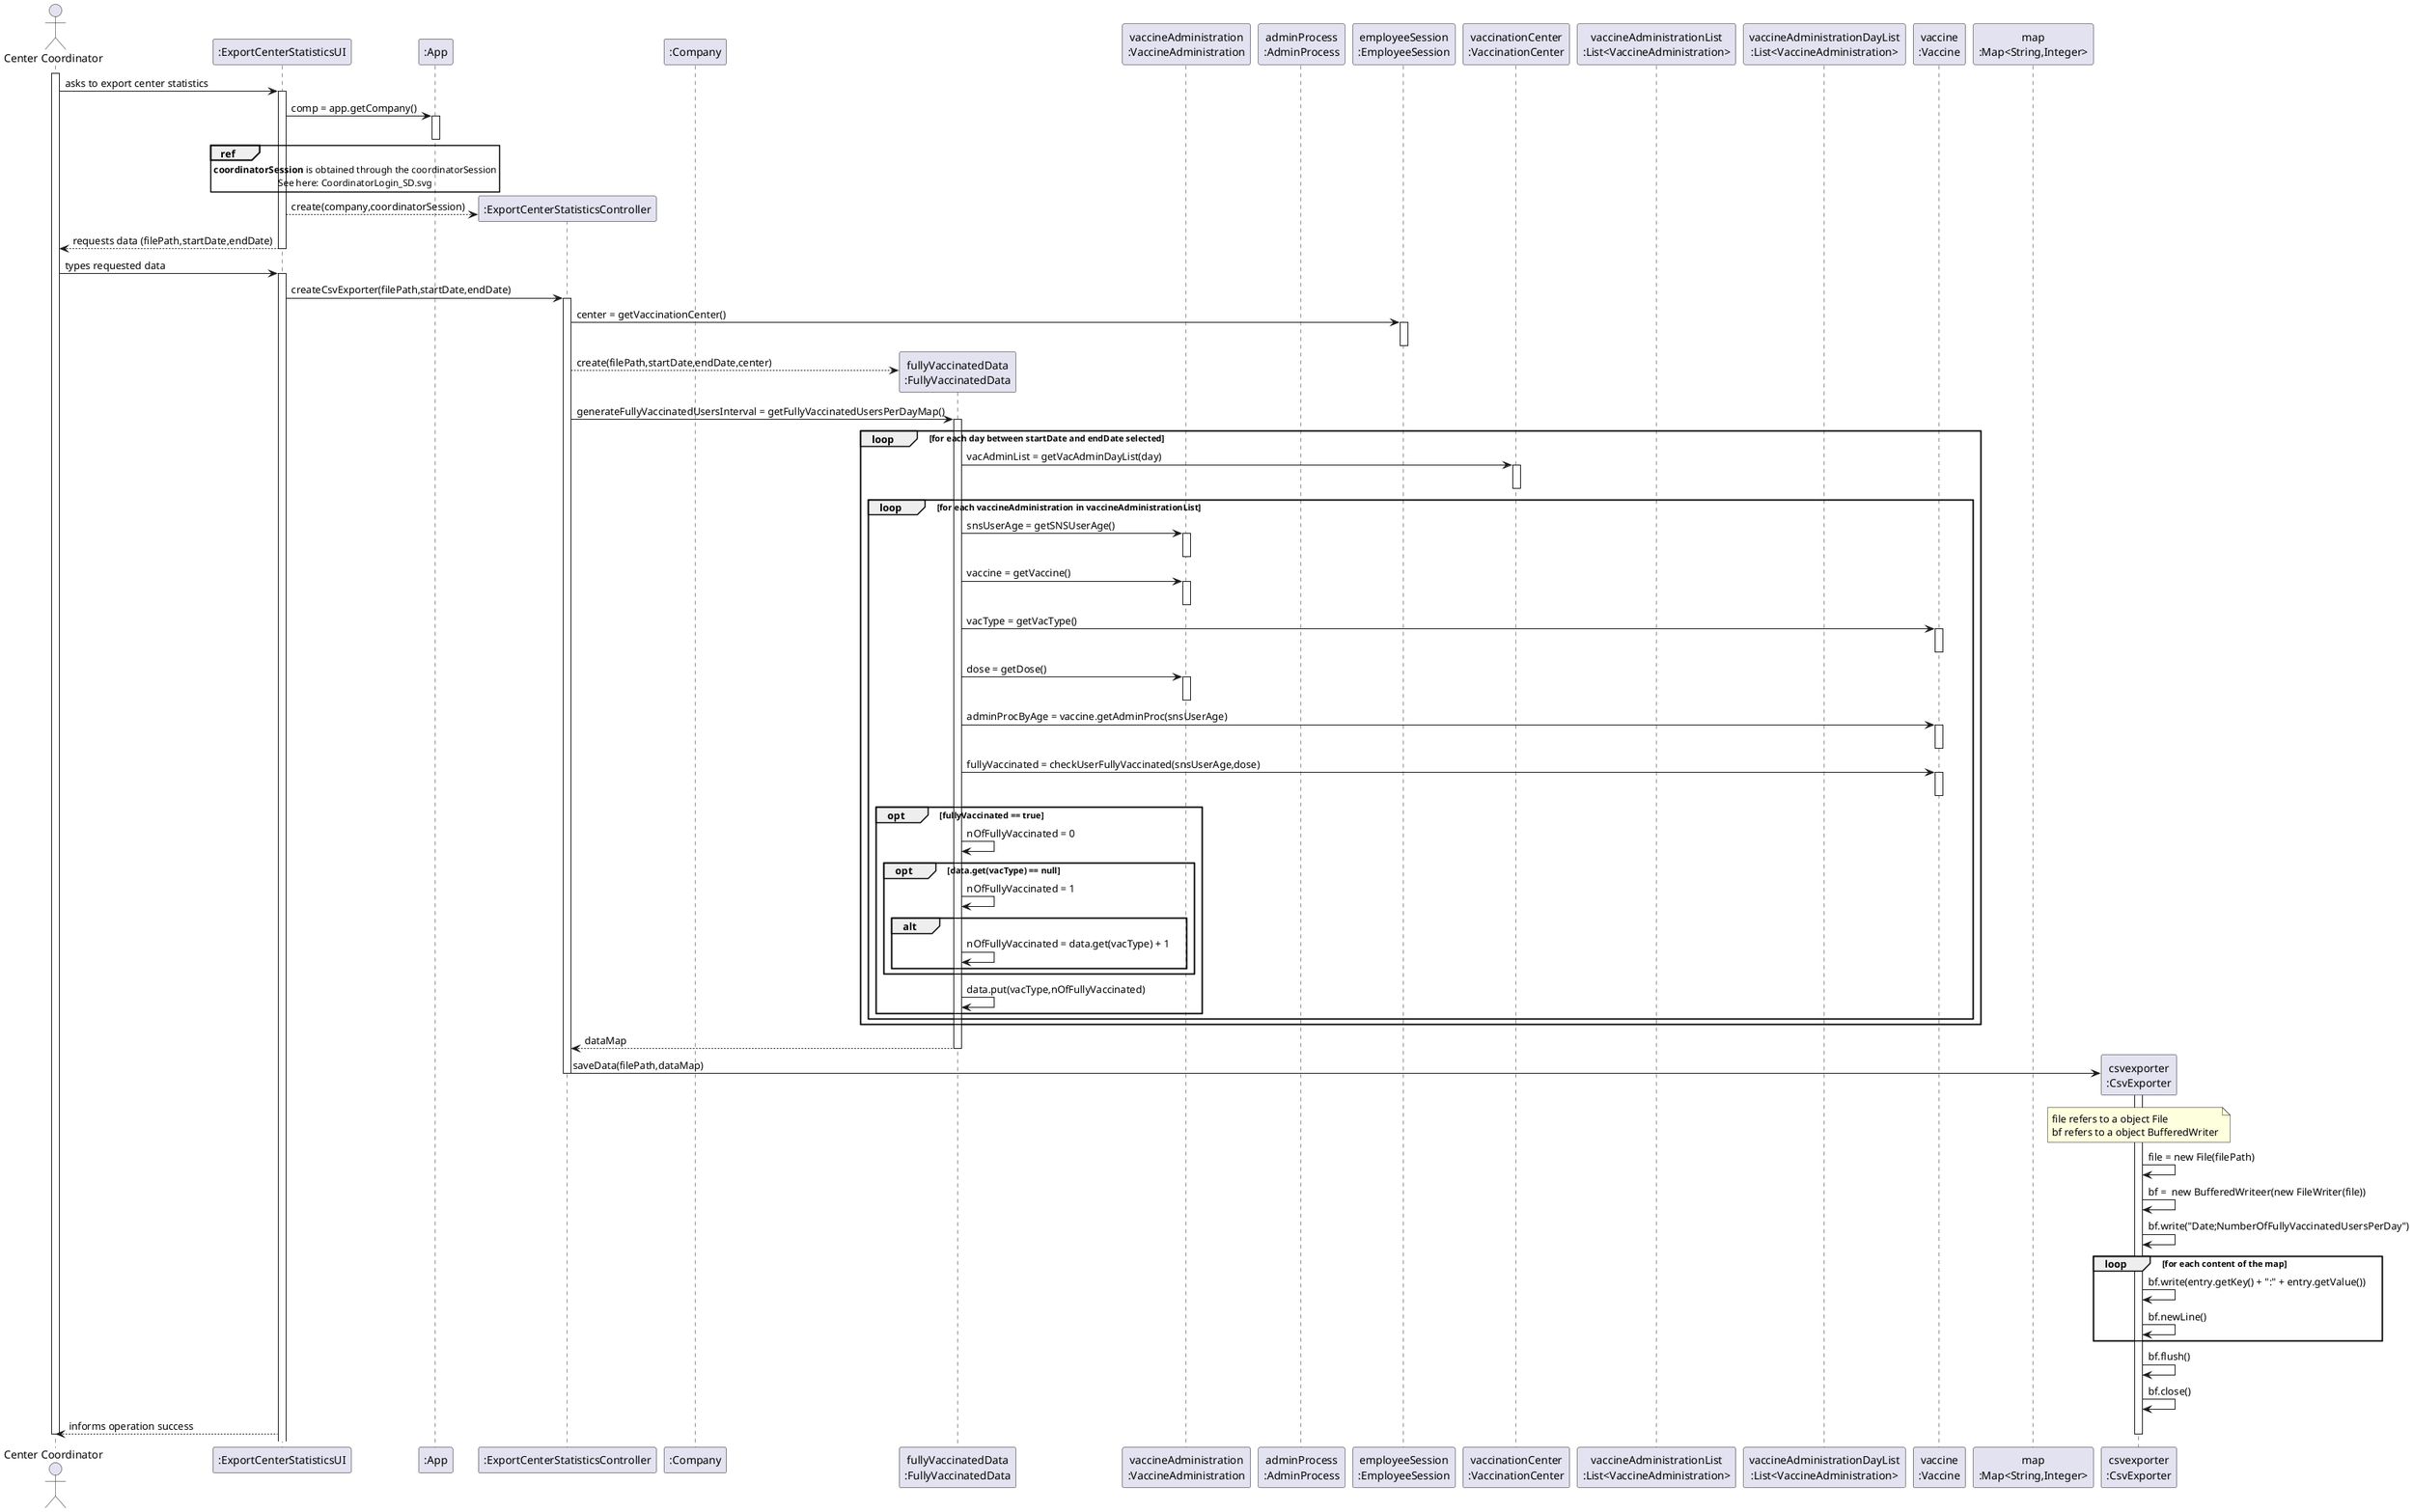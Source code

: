 @startuml US15_SD

actor "Center Coordinator" as COORDINATOR

participant ":ExportCenterStatisticsUI" as UI
participant ":App" as APP
participant ":ExportCenterStatisticsController" as CTRL
participant ":Company" as COMP
participant "fullyVaccinatedData\n:FullyVaccinatedData" as FULLYDATA
participant "vaccineAdministration\n:VaccineAdministration" as VACADMIN
participant "adminProcess\n:AdminProcess" as ADMINPROC
participant "employeeSession\n:EmployeeSession" as EMPLOYEESESSION
participant "vaccinationCenter\n:VaccinationCenter" as CENTER
participant "vaccineAdministrationList\n:List<VaccineAdministration>" as VACADMINLIST
participant "vaccineAdministrationDayList\n:List<VaccineAdministration>" as VACDAYLIST
participant "vaccine\n:Vaccine" as VACCINE
participant "map\n:Map<String,Integer>" as MAP
participant "csvexporter\n:CsvExporter" as CSVEXPORTER

activate COORDINATOR
COORDINATOR -> UI : asks to export center statistics
activate UI

UI -> APP : comp = app.getCompany()
activate APP
deactivate APP

ref over UI 
**coordinatorSession** is obtained through the coordinatorSession
See here: CoordinatorLogin_SD.svg
end ref

UI --> CTRL** : create(company,coordinatorSession)

UI --> COORDINATOR : requests data (filePath,startDate,endDate)
deactivate UI

COORDINATOR -> UI : types requested data
activate UI

UI -> CTRL : createCsvExporter(filePath,startDate,endDate)
activate CTRL

CTRL -> EMPLOYEESESSION : center = getVaccinationCenter()
activate EMPLOYEESESSION
deactivate EMPLOYEESESSION

CTRL --> FULLYDATA** : create(filePath,startDate,endDate,center)

CTRL -> FULLYDATA : generateFullyVaccinatedUsersInterval = getFullyVaccinatedUsersPerDayMap()
loop for each day between startDate and endDate selected
activate FULLYDATA

FULLYDATA -> CENTER : vacAdminList = getVacAdminDayList(day)
activate CENTER
deactivate CENTER

loop for each vaccineAdministration in vaccineAdministrationList

FULLYDATA -> VACADMIN :  snsUserAge = getSNSUserAge()
activate VACADMIN
deactivate VACADMIN

FULLYDATA -> VACADMIN : vaccine = getVaccine()
activate VACADMIN
deactivate VACADMIN

FULLYDATA -> VACCINE : vacType = getVacType()
activate VACCINE
deactivate VACCINE

FULLYDATA -> VACADMIN : dose = getDose()
activate VACADMIN
deactivate VACADMIN

FULLYDATA -> VACCINE : adminProcByAge = vaccine.getAdminProc(snsUserAge)
activate VACCINE
deactivate VACCINE

FULLYDATA -> VACCINE : fullyVaccinated = checkUserFullyVaccinated(snsUserAge,dose)
activate VACCINE
deactivate VACCINE

opt fullyVaccinated == true

FULLYDATA -> FULLYDATA : nOfFullyVaccinated = 0
opt data.get(vacType) == null
FULLYDATA -> FULLYDATA : nOfFullyVaccinated = 1
alt
FULLYDATA -> FULLYDATA : nOfFullyVaccinated = data.get(vacType) + 1
end
end

FULLYDATA -> FULLYDATA : data.put(vacType,nOfFullyVaccinated)
end
end
end

FULLYDATA --> CTRL : dataMap
deactivate FULLYDATA

CTRL -> CSVEXPORTER** : saveData(filePath,dataMap)
deactivate CTRL
activate CSVEXPORTER

note over CSVEXPORTER
file refers to a object File
bf refers to a object BufferedWriter
end note
CSVEXPORTER -> CSVEXPORTER : file = new File(filePath)
CSVEXPORTER -> CSVEXPORTER : bf =  new BufferedWriteer(new FileWriter(file))

CSVEXPORTER -> CSVEXPORTER : bf.write("Date;NumberOfFullyVaccinatedUsersPerDay")

loop for each content of the map 
CSVEXPORTER -> CSVEXPORTER : bf.write(entry.getKey() + ":" + entry.getValue())
CSVEXPORTER -> CSVEXPORTER : bf.newLine()

end
CSVEXPORTER -> CSVEXPORTER : bf.flush()

CSVEXPORTER -> CSVEXPORTER : bf.close()

UI --> COORDINATOR : informs operation success
deactivate CSVEXPORTER

deactivate COORDINATOR 

@enduml